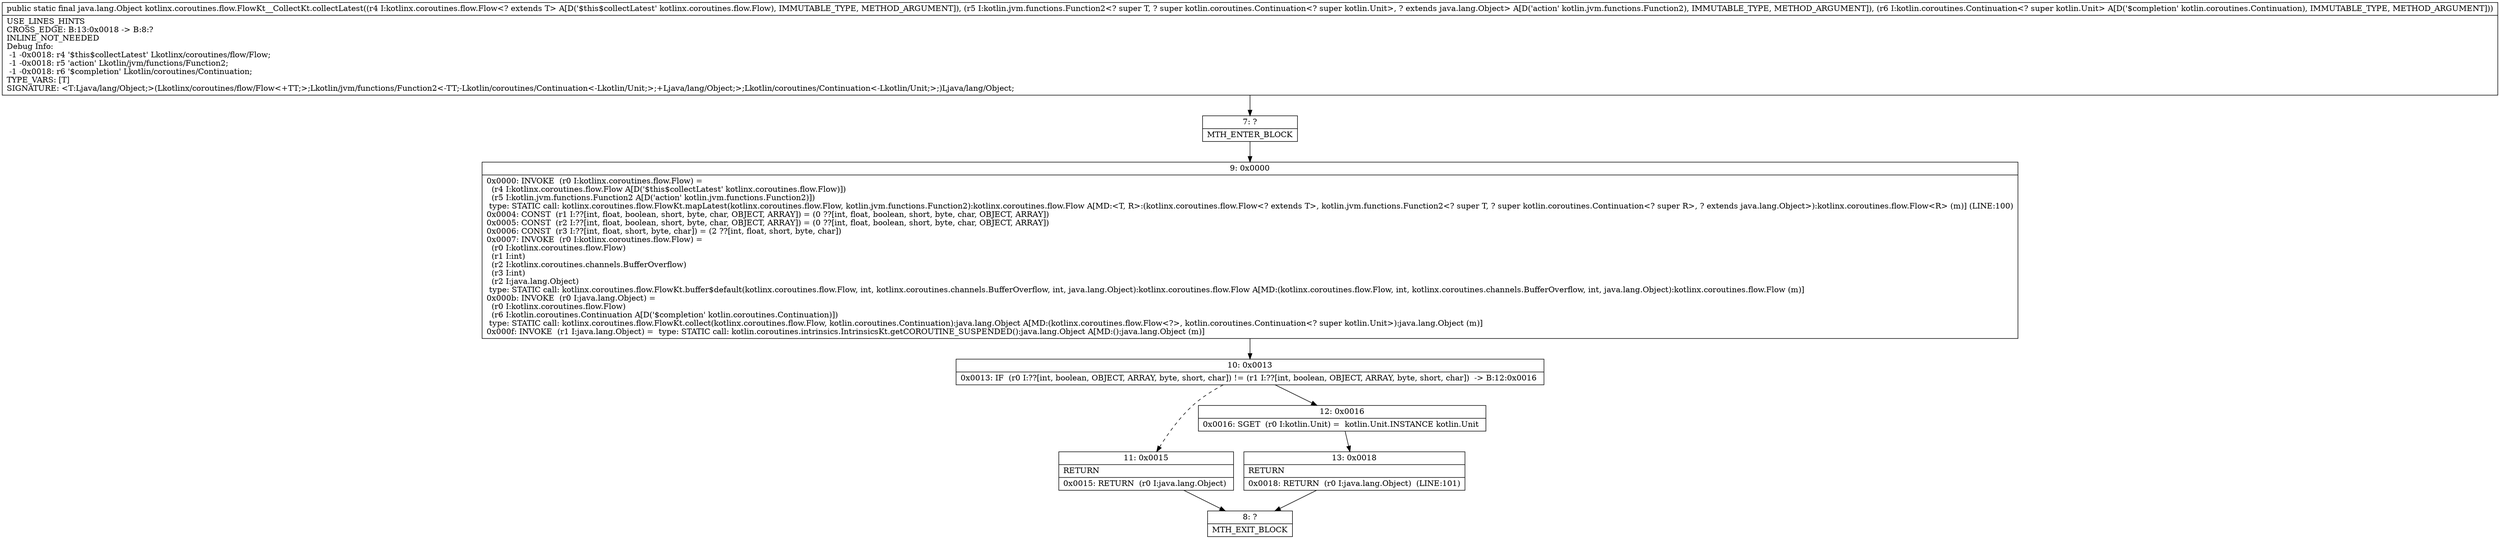 digraph "CFG forkotlinx.coroutines.flow.FlowKt__CollectKt.collectLatest(Lkotlinx\/coroutines\/flow\/Flow;Lkotlin\/jvm\/functions\/Function2;Lkotlin\/coroutines\/Continuation;)Ljava\/lang\/Object;" {
Node_7 [shape=record,label="{7\:\ ?|MTH_ENTER_BLOCK\l}"];
Node_9 [shape=record,label="{9\:\ 0x0000|0x0000: INVOKE  (r0 I:kotlinx.coroutines.flow.Flow) = \l  (r4 I:kotlinx.coroutines.flow.Flow A[D('$this$collectLatest' kotlinx.coroutines.flow.Flow)])\l  (r5 I:kotlin.jvm.functions.Function2 A[D('action' kotlin.jvm.functions.Function2)])\l type: STATIC call: kotlinx.coroutines.flow.FlowKt.mapLatest(kotlinx.coroutines.flow.Flow, kotlin.jvm.functions.Function2):kotlinx.coroutines.flow.Flow A[MD:\<T, R\>:(kotlinx.coroutines.flow.Flow\<? extends T\>, kotlin.jvm.functions.Function2\<? super T, ? super kotlin.coroutines.Continuation\<? super R\>, ? extends java.lang.Object\>):kotlinx.coroutines.flow.Flow\<R\> (m)] (LINE:100)\l0x0004: CONST  (r1 I:??[int, float, boolean, short, byte, char, OBJECT, ARRAY]) = (0 ??[int, float, boolean, short, byte, char, OBJECT, ARRAY]) \l0x0005: CONST  (r2 I:??[int, float, boolean, short, byte, char, OBJECT, ARRAY]) = (0 ??[int, float, boolean, short, byte, char, OBJECT, ARRAY]) \l0x0006: CONST  (r3 I:??[int, float, short, byte, char]) = (2 ??[int, float, short, byte, char]) \l0x0007: INVOKE  (r0 I:kotlinx.coroutines.flow.Flow) = \l  (r0 I:kotlinx.coroutines.flow.Flow)\l  (r1 I:int)\l  (r2 I:kotlinx.coroutines.channels.BufferOverflow)\l  (r3 I:int)\l  (r2 I:java.lang.Object)\l type: STATIC call: kotlinx.coroutines.flow.FlowKt.buffer$default(kotlinx.coroutines.flow.Flow, int, kotlinx.coroutines.channels.BufferOverflow, int, java.lang.Object):kotlinx.coroutines.flow.Flow A[MD:(kotlinx.coroutines.flow.Flow, int, kotlinx.coroutines.channels.BufferOverflow, int, java.lang.Object):kotlinx.coroutines.flow.Flow (m)]\l0x000b: INVOKE  (r0 I:java.lang.Object) = \l  (r0 I:kotlinx.coroutines.flow.Flow)\l  (r6 I:kotlin.coroutines.Continuation A[D('$completion' kotlin.coroutines.Continuation)])\l type: STATIC call: kotlinx.coroutines.flow.FlowKt.collect(kotlinx.coroutines.flow.Flow, kotlin.coroutines.Continuation):java.lang.Object A[MD:(kotlinx.coroutines.flow.Flow\<?\>, kotlin.coroutines.Continuation\<? super kotlin.Unit\>):java.lang.Object (m)]\l0x000f: INVOKE  (r1 I:java.lang.Object) =  type: STATIC call: kotlin.coroutines.intrinsics.IntrinsicsKt.getCOROUTINE_SUSPENDED():java.lang.Object A[MD:():java.lang.Object (m)]\l}"];
Node_10 [shape=record,label="{10\:\ 0x0013|0x0013: IF  (r0 I:??[int, boolean, OBJECT, ARRAY, byte, short, char]) != (r1 I:??[int, boolean, OBJECT, ARRAY, byte, short, char])  \-\> B:12:0x0016 \l}"];
Node_11 [shape=record,label="{11\:\ 0x0015|RETURN\l|0x0015: RETURN  (r0 I:java.lang.Object) \l}"];
Node_8 [shape=record,label="{8\:\ ?|MTH_EXIT_BLOCK\l}"];
Node_12 [shape=record,label="{12\:\ 0x0016|0x0016: SGET  (r0 I:kotlin.Unit) =  kotlin.Unit.INSTANCE kotlin.Unit \l}"];
Node_13 [shape=record,label="{13\:\ 0x0018|RETURN\l|0x0018: RETURN  (r0 I:java.lang.Object)  (LINE:101)\l}"];
MethodNode[shape=record,label="{public static final java.lang.Object kotlinx.coroutines.flow.FlowKt__CollectKt.collectLatest((r4 I:kotlinx.coroutines.flow.Flow\<? extends T\> A[D('$this$collectLatest' kotlinx.coroutines.flow.Flow), IMMUTABLE_TYPE, METHOD_ARGUMENT]), (r5 I:kotlin.jvm.functions.Function2\<? super T, ? super kotlin.coroutines.Continuation\<? super kotlin.Unit\>, ? extends java.lang.Object\> A[D('action' kotlin.jvm.functions.Function2), IMMUTABLE_TYPE, METHOD_ARGUMENT]), (r6 I:kotlin.coroutines.Continuation\<? super kotlin.Unit\> A[D('$completion' kotlin.coroutines.Continuation), IMMUTABLE_TYPE, METHOD_ARGUMENT]))  | USE_LINES_HINTS\lCROSS_EDGE: B:13:0x0018 \-\> B:8:?\lINLINE_NOT_NEEDED\lDebug Info:\l  \-1 \-0x0018: r4 '$this$collectLatest' Lkotlinx\/coroutines\/flow\/Flow;\l  \-1 \-0x0018: r5 'action' Lkotlin\/jvm\/functions\/Function2;\l  \-1 \-0x0018: r6 '$completion' Lkotlin\/coroutines\/Continuation;\lTYPE_VARS: [T]\lSIGNATURE: \<T:Ljava\/lang\/Object;\>(Lkotlinx\/coroutines\/flow\/Flow\<+TT;\>;Lkotlin\/jvm\/functions\/Function2\<\-TT;\-Lkotlin\/coroutines\/Continuation\<\-Lkotlin\/Unit;\>;+Ljava\/lang\/Object;\>;Lkotlin\/coroutines\/Continuation\<\-Lkotlin\/Unit;\>;)Ljava\/lang\/Object;\l}"];
MethodNode -> Node_7;Node_7 -> Node_9;
Node_9 -> Node_10;
Node_10 -> Node_11[style=dashed];
Node_10 -> Node_12;
Node_11 -> Node_8;
Node_12 -> Node_13;
Node_13 -> Node_8;
}

